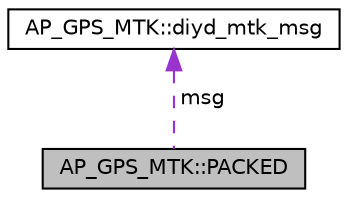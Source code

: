 digraph "AP_GPS_MTK::PACKED"
{
 // INTERACTIVE_SVG=YES
  edge [fontname="Helvetica",fontsize="10",labelfontname="Helvetica",labelfontsize="10"];
  node [fontname="Helvetica",fontsize="10",shape=record];
  Node1 [label="AP_GPS_MTK::PACKED",height=0.2,width=0.4,color="black", fillcolor="grey75", style="filled" fontcolor="black"];
  Node2 -> Node1 [dir="back",color="darkorchid3",fontsize="10",style="dashed",label=" msg" ,fontname="Helvetica"];
  Node2 [label="AP_GPS_MTK::diyd_mtk_msg",height=0.2,width=0.4,color="black", fillcolor="white", style="filled",URL="$structAP__GPS__MTK_1_1diyd__mtk__msg.html"];
}
